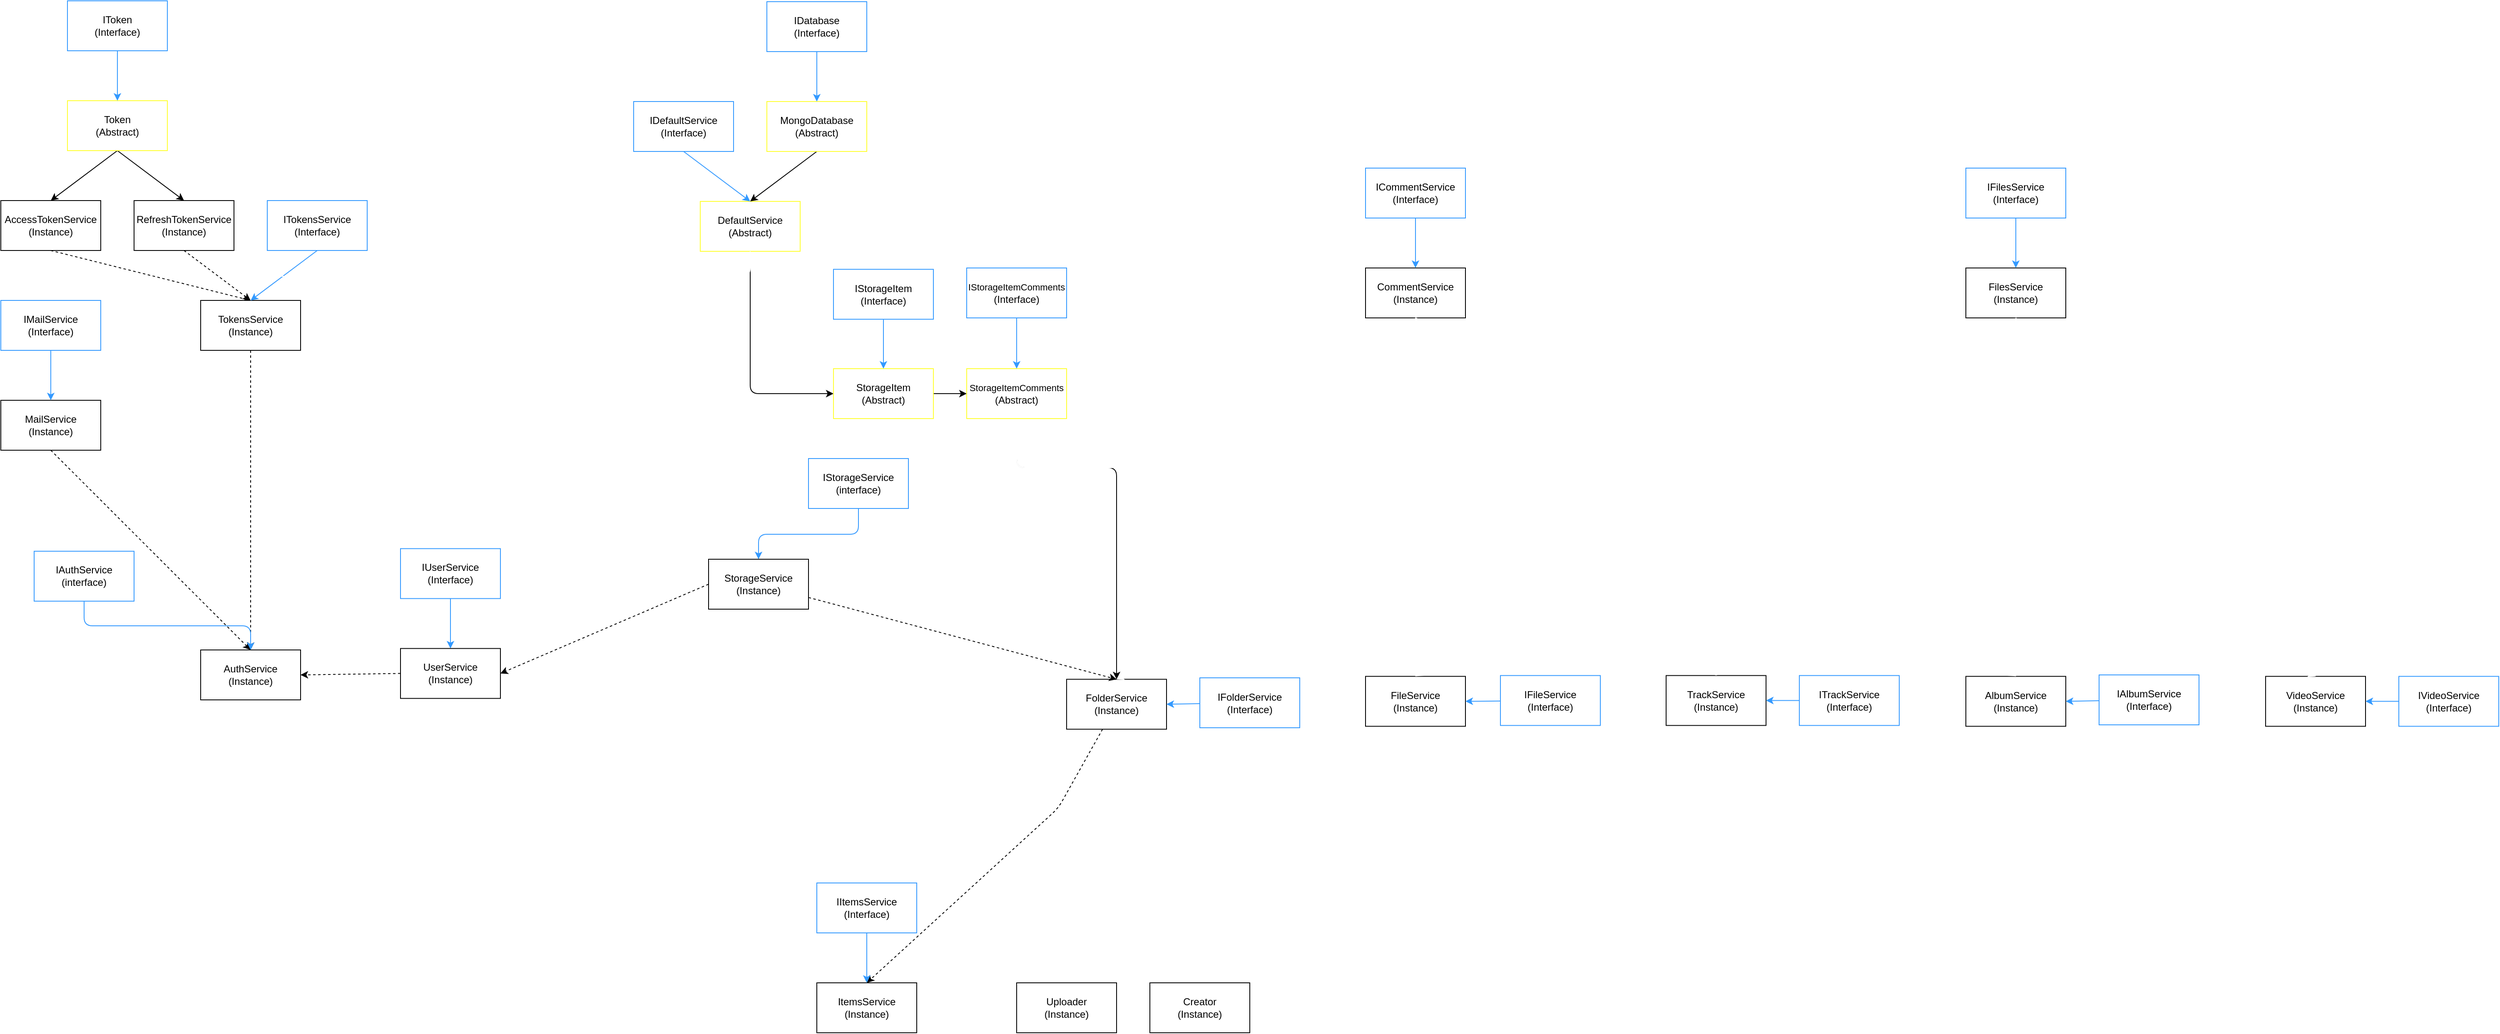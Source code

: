 <mxfile>
    <diagram id="eNYzZdLLntBak_q6CY_c" name="Схема">
        <mxGraphModel dx="207" dy="2100" grid="1" gridSize="10" guides="1" tooltips="1" connect="1" arrows="1" fold="1" page="1" pageScale="1" pageWidth="827" pageHeight="1169" math="0" shadow="0">
            <root>
                <mxCell id="2eQ13ibKChI6Upjx3wWA-0"/>
                <mxCell id="2eQ13ibKChI6Upjx3wWA-1" parent="2eQ13ibKChI6Upjx3wWA-0"/>
                <mxCell id="D55Ujcc8xSBJGs1sgXKy-93" style="edgeStyle=none;html=1;entryX=0.5;entryY=0;entryDx=0;entryDy=0;strokeColor=#FFFFFF;" parent="2eQ13ibKChI6Upjx3wWA-1" source="D55Ujcc8xSBJGs1sgXKy-3" target="D55Ujcc8xSBJGs1sgXKy-88" edge="1">
                    <mxGeometry relative="1" as="geometry"/>
                </mxCell>
                <mxCell id="D55Ujcc8xSBJGs1sgXKy-123" style="edgeStyle=none;html=1;entryX=0.5;entryY=0;entryDx=0;entryDy=0;strokeColor=#FFFFFF;exitX=0.5;exitY=1;exitDx=0;exitDy=0;" parent="2eQ13ibKChI6Upjx3wWA-1" source="D55Ujcc8xSBJGs1sgXKy-3" target="D55Ujcc8xSBJGs1sgXKy-27" edge="1">
                    <mxGeometry relative="1" as="geometry">
                        <Array as="points">
                            <mxPoint x="2720" y="-579"/>
                            <mxPoint x="2360" y="-579"/>
                        </Array>
                    </mxGeometry>
                </mxCell>
                <mxCell id="3v3We1aOoTjopyhe7d14-6" style="edgeStyle=none;html=1;entryX=0;entryY=0.5;entryDx=0;entryDy=0;fontSize=11;" parent="2eQ13ibKChI6Upjx3wWA-1" source="D55Ujcc8xSBJGs1sgXKy-3" target="D55Ujcc8xSBJGs1sgXKy-6" edge="1">
                    <mxGeometry relative="1" as="geometry">
                        <Array as="points">
                            <mxPoint x="2720" y="-578"/>
                        </Array>
                    </mxGeometry>
                </mxCell>
                <mxCell id="D55Ujcc8xSBJGs1sgXKy-3" value="DefaultService&lt;br&gt;(Abstract)" style="rounded=0;whiteSpace=wrap;html=1;strokeColor=#FFFF33;" parent="2eQ13ibKChI6Upjx3wWA-1" vertex="1">
                    <mxGeometry x="2660" y="-809" width="120" height="60" as="geometry"/>
                </mxCell>
                <mxCell id="3v3We1aOoTjopyhe7d14-4" style="edgeStyle=none;html=1;entryX=0;entryY=0.5;entryDx=0;entryDy=0;" parent="2eQ13ibKChI6Upjx3wWA-1" source="D55Ujcc8xSBJGs1sgXKy-6" target="3v3We1aOoTjopyhe7d14-1" edge="1">
                    <mxGeometry relative="1" as="geometry"/>
                </mxCell>
                <mxCell id="D55Ujcc8xSBJGs1sgXKy-6" value="StorageItem&lt;br&gt;(Abstract)" style="rounded=0;whiteSpace=wrap;html=1;strokeColor=#FFFF33;" parent="2eQ13ibKChI6Upjx3wWA-1" vertex="1">
                    <mxGeometry x="2820" y="-608" width="120" height="60" as="geometry"/>
                </mxCell>
                <mxCell id="D55Ujcc8xSBJGs1sgXKy-7" style="edgeStyle=none;html=1;exitX=0.5;exitY=1;exitDx=0;exitDy=0;entryX=0.5;entryY=0;entryDx=0;entryDy=0;strokeColor=#3399FF;" parent="2eQ13ibKChI6Upjx3wWA-1" source="D55Ujcc8xSBJGs1sgXKy-8" target="D55Ujcc8xSBJGs1sgXKy-27" edge="1">
                    <mxGeometry relative="1" as="geometry"/>
                </mxCell>
                <mxCell id="D55Ujcc8xSBJGs1sgXKy-8" value="IUserService&lt;br&gt;(Interface)" style="rounded=0;whiteSpace=wrap;html=1;strokeColor=#3399FF;" parent="2eQ13ibKChI6Upjx3wWA-1" vertex="1">
                    <mxGeometry x="2300" y="-391.75" width="120" height="60" as="geometry"/>
                </mxCell>
                <mxCell id="D55Ujcc8xSBJGs1sgXKy-89" style="edgeStyle=none;html=1;entryX=0.5;entryY=0;entryDx=0;entryDy=0;strokeColor=#3399FF;exitX=0.5;exitY=1;exitDx=0;exitDy=0;" parent="2eQ13ibKChI6Upjx3wWA-1" source="D55Ujcc8xSBJGs1sgXKy-10" target="D55Ujcc8xSBJGs1sgXKy-88" edge="1">
                    <mxGeometry relative="1" as="geometry">
                        <Array as="points">
                            <mxPoint x="2850" y="-409"/>
                            <mxPoint x="2730" y="-409"/>
                        </Array>
                    </mxGeometry>
                </mxCell>
                <mxCell id="D55Ujcc8xSBJGs1sgXKy-10" value="IStorageService&lt;br&gt;(interface)" style="rounded=0;whiteSpace=wrap;html=1;strokeColor=#3399FF;" parent="2eQ13ibKChI6Upjx3wWA-1" vertex="1">
                    <mxGeometry x="2790" y="-500" width="120" height="60" as="geometry"/>
                </mxCell>
                <mxCell id="5" style="edgeStyle=none;html=1;entryX=0.5;entryY=0;entryDx=0;entryDy=0;dashed=1;" parent="2eQ13ibKChI6Upjx3wWA-1" source="D55Ujcc8xSBJGs1sgXKy-12" target="0" edge="1">
                    <mxGeometry relative="1" as="geometry">
                        <Array as="points">
                            <mxPoint x="3090" y="-80"/>
                        </Array>
                    </mxGeometry>
                </mxCell>
                <mxCell id="D55Ujcc8xSBJGs1sgXKy-12" value="FolderService&lt;br&gt;(Instance)" style="rounded=0;whiteSpace=wrap;html=1;" parent="2eQ13ibKChI6Upjx3wWA-1" vertex="1">
                    <mxGeometry x="3100" y="-234.75" width="120" height="60" as="geometry"/>
                </mxCell>
                <mxCell id="D55Ujcc8xSBJGs1sgXKy-13" style="edgeStyle=none;html=1;entryX=0.5;entryY=0;entryDx=0;entryDy=0;exitX=0.5;exitY=1;exitDx=0;exitDy=0;" parent="2eQ13ibKChI6Upjx3wWA-1" source="D55Ujcc8xSBJGs1sgXKy-15" target="D55Ujcc8xSBJGs1sgXKy-17" edge="1">
                    <mxGeometry relative="1" as="geometry"/>
                </mxCell>
                <mxCell id="D55Ujcc8xSBJGs1sgXKy-14" style="edgeStyle=none;html=1;entryX=0.5;entryY=0;entryDx=0;entryDy=0;exitX=0.5;exitY=1;exitDx=0;exitDy=0;" parent="2eQ13ibKChI6Upjx3wWA-1" source="D55Ujcc8xSBJGs1sgXKy-15" target="D55Ujcc8xSBJGs1sgXKy-19" edge="1">
                    <mxGeometry relative="1" as="geometry"/>
                </mxCell>
                <mxCell id="D55Ujcc8xSBJGs1sgXKy-15" value="Token&lt;br&gt;(Abstract)" style="rounded=0;whiteSpace=wrap;html=1;strokeColor=#FFFF33;" parent="2eQ13ibKChI6Upjx3wWA-1" vertex="1">
                    <mxGeometry x="1900" y="-930" width="120" height="60" as="geometry"/>
                </mxCell>
                <mxCell id="D55Ujcc8xSBJGs1sgXKy-16" style="edgeStyle=none;html=1;exitX=0.5;exitY=1;exitDx=0;exitDy=0;entryX=0.5;entryY=0;entryDx=0;entryDy=0;dashed=1;" parent="2eQ13ibKChI6Upjx3wWA-1" source="D55Ujcc8xSBJGs1sgXKy-17" target="D55Ujcc8xSBJGs1sgXKy-21" edge="1">
                    <mxGeometry relative="1" as="geometry"/>
                </mxCell>
                <mxCell id="D55Ujcc8xSBJGs1sgXKy-17" value="AccessTokenService&lt;br&gt;(Instance)" style="rounded=0;whiteSpace=wrap;html=1;" parent="2eQ13ibKChI6Upjx3wWA-1" vertex="1">
                    <mxGeometry x="1820" y="-810" width="120" height="60" as="geometry"/>
                </mxCell>
                <mxCell id="D55Ujcc8xSBJGs1sgXKy-18" style="edgeStyle=none;html=1;exitX=0.5;exitY=1;exitDx=0;exitDy=0;entryX=0.5;entryY=0;entryDx=0;entryDy=0;dashed=1;" parent="2eQ13ibKChI6Upjx3wWA-1" source="D55Ujcc8xSBJGs1sgXKy-19" target="D55Ujcc8xSBJGs1sgXKy-21" edge="1">
                    <mxGeometry relative="1" as="geometry">
                        <mxPoint x="2110" y="-700" as="targetPoint"/>
                    </mxGeometry>
                </mxCell>
                <mxCell id="D55Ujcc8xSBJGs1sgXKy-19" value="RefreshTokenService&lt;br&gt;(Instance)" style="rounded=0;whiteSpace=wrap;html=1;" parent="2eQ13ibKChI6Upjx3wWA-1" vertex="1">
                    <mxGeometry x="1980" y="-810" width="120" height="60" as="geometry"/>
                </mxCell>
                <mxCell id="D55Ujcc8xSBJGs1sgXKy-20" style="edgeStyle=none;html=1;exitX=0.5;exitY=1;exitDx=0;exitDy=0;entryX=0.5;entryY=0;entryDx=0;entryDy=0;dashed=1;" parent="2eQ13ibKChI6Upjx3wWA-1" source="D55Ujcc8xSBJGs1sgXKy-21" target="D55Ujcc8xSBJGs1sgXKy-28" edge="1">
                    <mxGeometry relative="1" as="geometry"/>
                </mxCell>
                <mxCell id="D55Ujcc8xSBJGs1sgXKy-21" value="TokensService&lt;br&gt;(Instance)" style="rounded=0;whiteSpace=wrap;html=1;" parent="2eQ13ibKChI6Upjx3wWA-1" vertex="1">
                    <mxGeometry x="2060" y="-690" width="120" height="60" as="geometry"/>
                </mxCell>
                <mxCell id="D55Ujcc8xSBJGs1sgXKy-26" style="edgeStyle=none;html=1;exitX=0;exitY=0.5;exitDx=0;exitDy=0;entryX=1;entryY=0.5;entryDx=0;entryDy=0;dashed=1;" parent="2eQ13ibKChI6Upjx3wWA-1" source="D55Ujcc8xSBJGs1sgXKy-27" target="D55Ujcc8xSBJGs1sgXKy-28" edge="1">
                    <mxGeometry relative="1" as="geometry"/>
                </mxCell>
                <mxCell id="D55Ujcc8xSBJGs1sgXKy-27" value="UserService&lt;br&gt;(Instance)" style="rounded=0;whiteSpace=wrap;html=1;" parent="2eQ13ibKChI6Upjx3wWA-1" vertex="1">
                    <mxGeometry x="2300" y="-271.75" width="120" height="60" as="geometry"/>
                </mxCell>
                <mxCell id="D55Ujcc8xSBJGs1sgXKy-28" value="AuthService&lt;br&gt;(Instance)" style="rounded=0;whiteSpace=wrap;html=1;" parent="2eQ13ibKChI6Upjx3wWA-1" vertex="1">
                    <mxGeometry x="2060" y="-270" width="120" height="60" as="geometry"/>
                </mxCell>
                <mxCell id="D55Ujcc8xSBJGs1sgXKy-29" style="edgeStyle=none;html=1;exitX=0.5;exitY=1;exitDx=0;exitDy=0;entryX=0.5;entryY=0;entryDx=0;entryDy=0;dashed=1;" parent="2eQ13ibKChI6Upjx3wWA-1" source="D55Ujcc8xSBJGs1sgXKy-30" target="D55Ujcc8xSBJGs1sgXKy-28" edge="1">
                    <mxGeometry relative="1" as="geometry"/>
                </mxCell>
                <mxCell id="D55Ujcc8xSBJGs1sgXKy-30" value="MailService&lt;br&gt;(Instance)" style="rounded=0;whiteSpace=wrap;html=1;" parent="2eQ13ibKChI6Upjx3wWA-1" vertex="1">
                    <mxGeometry x="1820" y="-570" width="120" height="60" as="geometry"/>
                </mxCell>
                <mxCell id="D55Ujcc8xSBJGs1sgXKy-31" style="edgeStyle=none;html=1;entryX=0.5;entryY=0;entryDx=0;entryDy=0;exitX=0.5;exitY=1;exitDx=0;exitDy=0;" parent="2eQ13ibKChI6Upjx3wWA-1" source="D55Ujcc8xSBJGs1sgXKy-32" target="D55Ujcc8xSBJGs1sgXKy-3" edge="1">
                    <mxGeometry relative="1" as="geometry">
                        <mxPoint x="2820" y="-829" as="sourcePoint"/>
                    </mxGeometry>
                </mxCell>
                <mxCell id="D55Ujcc8xSBJGs1sgXKy-32" value="MongoDatabase&lt;br&gt;(Abstract)" style="rounded=0;whiteSpace=wrap;html=1;strokeColor=#FFFF33;" parent="2eQ13ibKChI6Upjx3wWA-1" vertex="1">
                    <mxGeometry x="2740" y="-929" width="120" height="60" as="geometry"/>
                </mxCell>
                <mxCell id="D55Ujcc8xSBJGs1sgXKy-38" value="TrackService&lt;br&gt;(Instance)" style="rounded=0;whiteSpace=wrap;html=1;" parent="2eQ13ibKChI6Upjx3wWA-1" vertex="1">
                    <mxGeometry x="3820" y="-239.25" width="120" height="60" as="geometry"/>
                </mxCell>
                <mxCell id="D55Ujcc8xSBJGs1sgXKy-42" value="FileService&lt;br&gt;(Instance)" style="rounded=0;whiteSpace=wrap;html=1;" parent="2eQ13ibKChI6Upjx3wWA-1" vertex="1">
                    <mxGeometry x="3459" y="-238.25" width="120" height="60" as="geometry"/>
                </mxCell>
                <mxCell id="3v3We1aOoTjopyhe7d14-38" style="edgeStyle=none;rounded=1;html=1;dashed=1;fontSize=11;strokeColor=#FFFFFF;elbow=vertical;entryX=0.5;entryY=0;entryDx=0;entryDy=0;exitX=0.5;exitY=1;exitDx=0;exitDy=0;" parent="2eQ13ibKChI6Upjx3wWA-1" source="D55Ujcc8xSBJGs1sgXKy-48" target="D55Ujcc8xSBJGs1sgXKy-12" edge="1">
                    <mxGeometry relative="1" as="geometry">
                        <mxPoint x="3520.0" y="-449" as="targetPoint"/>
                    </mxGeometry>
                </mxCell>
                <mxCell id="3v3We1aOoTjopyhe7d14-39" style="edgeStyle=none;rounded=1;html=1;entryX=0.5;entryY=0;entryDx=0;entryDy=0;dashed=1;fontSize=11;strokeColor=#FFFFFF;elbow=vertical;exitX=0.5;exitY=1;exitDx=0;exitDy=0;" parent="2eQ13ibKChI6Upjx3wWA-1" source="D55Ujcc8xSBJGs1sgXKy-48" target="D55Ujcc8xSBJGs1sgXKy-38" edge="1">
                    <mxGeometry relative="1" as="geometry"/>
                </mxCell>
                <mxCell id="3v3We1aOoTjopyhe7d14-40" style="edgeStyle=none;rounded=1;html=1;entryX=0.5;entryY=0;entryDx=0;entryDy=0;dashed=1;fontSize=11;strokeColor=#FFFFFF;elbow=vertical;exitX=0.5;exitY=1;exitDx=0;exitDy=0;" parent="2eQ13ibKChI6Upjx3wWA-1" source="D55Ujcc8xSBJGs1sgXKy-48" target="D55Ujcc8xSBJGs1sgXKy-42" edge="1">
                    <mxGeometry relative="1" as="geometry"/>
                </mxCell>
                <mxCell id="D55Ujcc8xSBJGs1sgXKy-48" value="FilesService&lt;br&gt;(Instance)" style="rounded=0;whiteSpace=wrap;html=1;" parent="2eQ13ibKChI6Upjx3wWA-1" vertex="1">
                    <mxGeometry x="4180" y="-729" width="120" height="60" as="geometry"/>
                </mxCell>
                <mxCell id="D55Ujcc8xSBJGs1sgXKy-50" value="AlbumService&lt;br&gt;(Instance)" style="rounded=0;whiteSpace=wrap;html=1;" parent="2eQ13ibKChI6Upjx3wWA-1" vertex="1">
                    <mxGeometry x="4180" y="-238.25" width="120" height="60" as="geometry"/>
                </mxCell>
                <mxCell id="3v3We1aOoTjopyhe7d14-33" style="rounded=1;html=1;entryX=0.5;entryY=0;entryDx=0;entryDy=0;fontSize=11;strokeColor=#FFFFFF;dashed=1;elbow=vertical;exitX=0.5;exitY=1;exitDx=0;exitDy=0;" parent="2eQ13ibKChI6Upjx3wWA-1" source="D55Ujcc8xSBJGs1sgXKy-55" target="D55Ujcc8xSBJGs1sgXKy-12" edge="1">
                    <mxGeometry relative="1" as="geometry"/>
                </mxCell>
                <mxCell id="D55Ujcc8xSBJGs1sgXKy-55" value="CommentService&lt;br&gt;(Instance)" style="rounded=0;whiteSpace=wrap;html=1;" parent="2eQ13ibKChI6Upjx3wWA-1" vertex="1">
                    <mxGeometry x="3459" y="-729" width="120" height="60" as="geometry"/>
                </mxCell>
                <mxCell id="D55Ujcc8xSBJGs1sgXKy-56" style="edgeStyle=none;html=1;entryX=0.5;entryY=0;entryDx=0;entryDy=0;strokeColor=#3399FF;exitX=0.5;exitY=1;exitDx=0;exitDy=0;" parent="2eQ13ibKChI6Upjx3wWA-1" source="D55Ujcc8xSBJGs1sgXKy-57" target="D55Ujcc8xSBJGs1sgXKy-55" edge="1">
                    <mxGeometry relative="1" as="geometry"/>
                </mxCell>
                <mxCell id="D55Ujcc8xSBJGs1sgXKy-59" style="edgeStyle=none;html=1;entryX=0.5;entryY=0;entryDx=0;entryDy=0;strokeColor=#3399FF;" parent="2eQ13ibKChI6Upjx3wWA-1" source="D55Ujcc8xSBJGs1sgXKy-58" target="D55Ujcc8xSBJGs1sgXKy-32" edge="1">
                    <mxGeometry relative="1" as="geometry"/>
                </mxCell>
                <mxCell id="D55Ujcc8xSBJGs1sgXKy-58" value="IDatabase&lt;br&gt;(Interface)" style="rounded=0;whiteSpace=wrap;html=1;strokeColor=#3399FF;" parent="2eQ13ibKChI6Upjx3wWA-1" vertex="1">
                    <mxGeometry x="2740" y="-1049" width="120" height="60" as="geometry"/>
                </mxCell>
                <mxCell id="D55Ujcc8xSBJGs1sgXKy-63" style="edgeStyle=none;html=1;entryX=0.5;entryY=0;entryDx=0;entryDy=0;strokeColor=#3399FF;exitX=0.5;exitY=1;exitDx=0;exitDy=0;" parent="2eQ13ibKChI6Upjx3wWA-1" source="D55Ujcc8xSBJGs1sgXKy-62" target="D55Ujcc8xSBJGs1sgXKy-3" edge="1">
                    <mxGeometry relative="1" as="geometry">
                        <mxPoint x="2630" y="-869" as="sourcePoint"/>
                    </mxGeometry>
                </mxCell>
                <mxCell id="D55Ujcc8xSBJGs1sgXKy-62" value="IDefaultService&lt;br&gt;(Interface)" style="rounded=0;whiteSpace=wrap;html=1;strokeColor=#3399FF;" parent="2eQ13ibKChI6Upjx3wWA-1" vertex="1">
                    <mxGeometry x="2580" y="-929" width="120" height="60" as="geometry"/>
                </mxCell>
                <mxCell id="D55Ujcc8xSBJGs1sgXKy-66" style="edgeStyle=none;html=1;entryX=0.5;entryY=0;entryDx=0;entryDy=0;strokeColor=#3399FF;exitX=0.5;exitY=1;exitDx=0;exitDy=0;" parent="2eQ13ibKChI6Upjx3wWA-1" source="D55Ujcc8xSBJGs1sgXKy-65" target="D55Ujcc8xSBJGs1sgXKy-6" edge="1">
                    <mxGeometry relative="1" as="geometry"/>
                </mxCell>
                <mxCell id="D55Ujcc8xSBJGs1sgXKy-65" value="IStorageItem&lt;br&gt;(Interface)" style="rounded=0;whiteSpace=wrap;html=1;strokeColor=#3399FF;" parent="2eQ13ibKChI6Upjx3wWA-1" vertex="1">
                    <mxGeometry x="2820" y="-727.37" width="120" height="60" as="geometry"/>
                </mxCell>
                <mxCell id="D55Ujcc8xSBJGs1sgXKy-76" value="VideoService&lt;br&gt;(Instance)" style="rounded=0;whiteSpace=wrap;html=1;" parent="2eQ13ibKChI6Upjx3wWA-1" vertex="1">
                    <mxGeometry x="4540" y="-238.25" width="120" height="60" as="geometry"/>
                </mxCell>
                <mxCell id="D55Ujcc8xSBJGs1sgXKy-78" style="edgeStyle=none;html=1;entryX=1;entryY=0.5;entryDx=0;entryDy=0;strokeColor=#3399FF;" parent="2eQ13ibKChI6Upjx3wWA-1" source="D55Ujcc8xSBJGs1sgXKy-77" target="D55Ujcc8xSBJGs1sgXKy-50" edge="1">
                    <mxGeometry relative="1" as="geometry"/>
                </mxCell>
                <mxCell id="D55Ujcc8xSBJGs1sgXKy-77" value="IAlbumService&lt;br&gt;(Interface)" style="rounded=0;whiteSpace=wrap;html=1;strokeColor=#3399FF;" parent="2eQ13ibKChI6Upjx3wWA-1" vertex="1">
                    <mxGeometry x="4340" y="-240" width="120" height="60" as="geometry"/>
                </mxCell>
                <mxCell id="D55Ujcc8xSBJGs1sgXKy-81" style="edgeStyle=none;html=1;entryX=1;entryY=0.5;entryDx=0;entryDy=0;strokeColor=#3399FF;" parent="2eQ13ibKChI6Upjx3wWA-1" source="D55Ujcc8xSBJGs1sgXKy-80" target="D55Ujcc8xSBJGs1sgXKy-42" edge="1">
                    <mxGeometry relative="1" as="geometry"/>
                </mxCell>
                <mxCell id="D55Ujcc8xSBJGs1sgXKy-80" value="IFileService&lt;br&gt;(Interface)" style="rounded=0;whiteSpace=wrap;html=1;strokeColor=#3399FF;" parent="2eQ13ibKChI6Upjx3wWA-1" vertex="1">
                    <mxGeometry x="3621" y="-239.25" width="120" height="60" as="geometry"/>
                </mxCell>
                <mxCell id="D55Ujcc8xSBJGs1sgXKy-83" style="edgeStyle=none;html=1;entryX=1;entryY=0.5;entryDx=0;entryDy=0;strokeColor=#3399FF;" parent="2eQ13ibKChI6Upjx3wWA-1" source="D55Ujcc8xSBJGs1sgXKy-82" target="D55Ujcc8xSBJGs1sgXKy-12" edge="1">
                    <mxGeometry relative="1" as="geometry"/>
                </mxCell>
                <mxCell id="D55Ujcc8xSBJGs1sgXKy-82" value="IFolderService&lt;br&gt;(Interface)" style="rounded=0;whiteSpace=wrap;html=1;strokeColor=#3399FF;" parent="2eQ13ibKChI6Upjx3wWA-1" vertex="1">
                    <mxGeometry x="3260" y="-236.5" width="120" height="60" as="geometry"/>
                </mxCell>
                <mxCell id="D55Ujcc8xSBJGs1sgXKy-86" style="edgeStyle=none;html=1;entryX=1;entryY=0.5;entryDx=0;entryDy=0;strokeColor=#3399FF;" parent="2eQ13ibKChI6Upjx3wWA-1" source="D55Ujcc8xSBJGs1sgXKy-85" target="D55Ujcc8xSBJGs1sgXKy-38" edge="1">
                    <mxGeometry relative="1" as="geometry"/>
                </mxCell>
                <mxCell id="D55Ujcc8xSBJGs1sgXKy-85" value="ITrackService&lt;br&gt;(Interface)" style="rounded=0;whiteSpace=wrap;html=1;strokeColor=#3399FF;" parent="2eQ13ibKChI6Upjx3wWA-1" vertex="1">
                    <mxGeometry x="3980" y="-239.25" width="120" height="60" as="geometry"/>
                </mxCell>
                <mxCell id="6" style="edgeStyle=none;html=1;entryX=0.5;entryY=0;entryDx=0;entryDy=0;dashed=1;" parent="2eQ13ibKChI6Upjx3wWA-1" source="D55Ujcc8xSBJGs1sgXKy-88" target="D55Ujcc8xSBJGs1sgXKy-12" edge="1">
                    <mxGeometry relative="1" as="geometry"/>
                </mxCell>
                <mxCell id="D55Ujcc8xSBJGs1sgXKy-88" value="StorageService&lt;br&gt;(Instance)" style="rounded=0;whiteSpace=wrap;html=1;" parent="2eQ13ibKChI6Upjx3wWA-1" vertex="1">
                    <mxGeometry x="2670" y="-379" width="120" height="60" as="geometry"/>
                </mxCell>
                <mxCell id="D55Ujcc8xSBJGs1sgXKy-91" style="edgeStyle=none;html=1;entryX=1;entryY=0.5;entryDx=0;entryDy=0;strokeColor=#3399FF;" parent="2eQ13ibKChI6Upjx3wWA-1" source="D55Ujcc8xSBJGs1sgXKy-90" target="D55Ujcc8xSBJGs1sgXKy-76" edge="1">
                    <mxGeometry relative="1" as="geometry"/>
                </mxCell>
                <mxCell id="D55Ujcc8xSBJGs1sgXKy-90" value="IVideoService&lt;br&gt;(Interface)" style="rounded=0;whiteSpace=wrap;html=1;strokeColor=#3399FF;" parent="2eQ13ibKChI6Upjx3wWA-1" vertex="1">
                    <mxGeometry x="4700" y="-238.25" width="120" height="60" as="geometry"/>
                </mxCell>
                <mxCell id="D55Ujcc8xSBJGs1sgXKy-57" value="ICommentService&lt;br&gt;(Interface)" style="rounded=0;whiteSpace=wrap;html=1;strokeColor=#3399FF;" parent="2eQ13ibKChI6Upjx3wWA-1" vertex="1">
                    <mxGeometry x="3459" y="-849" width="120" height="60" as="geometry"/>
                </mxCell>
                <mxCell id="D55Ujcc8xSBJGs1sgXKy-96" style="edgeStyle=none;html=1;entryX=0.5;entryY=0;entryDx=0;entryDy=0;strokeColor=#3399FF;" parent="2eQ13ibKChI6Upjx3wWA-1" source="D55Ujcc8xSBJGs1sgXKy-94" target="D55Ujcc8xSBJGs1sgXKy-48" edge="1">
                    <mxGeometry relative="1" as="geometry"/>
                </mxCell>
                <mxCell id="D55Ujcc8xSBJGs1sgXKy-94" value="IFilesService&lt;br&gt;(Interface)" style="rounded=0;whiteSpace=wrap;html=1;strokeColor=#3399FF;" parent="2eQ13ibKChI6Upjx3wWA-1" vertex="1">
                    <mxGeometry x="4180" y="-849" width="120" height="60" as="geometry"/>
                </mxCell>
                <mxCell id="D55Ujcc8xSBJGs1sgXKy-114" style="edgeStyle=none;html=1;entryX=0.5;entryY=0;entryDx=0;entryDy=0;strokeColor=#3399FF;exitX=0.5;exitY=1;exitDx=0;exitDy=0;" parent="2eQ13ibKChI6Upjx3wWA-1" source="D55Ujcc8xSBJGs1sgXKy-113" target="D55Ujcc8xSBJGs1sgXKy-21" edge="1">
                    <mxGeometry relative="1" as="geometry"/>
                </mxCell>
                <mxCell id="D55Ujcc8xSBJGs1sgXKy-113" value="ITokensService&lt;br&gt;(Interface)" style="rounded=0;whiteSpace=wrap;html=1;strokeColor=#3399FF;" parent="2eQ13ibKChI6Upjx3wWA-1" vertex="1">
                    <mxGeometry x="2140" y="-810" width="120" height="60" as="geometry"/>
                </mxCell>
                <mxCell id="D55Ujcc8xSBJGs1sgXKy-116" style="edgeStyle=none;html=1;entryX=0.5;entryY=0;entryDx=0;entryDy=0;strokeColor=#3399FF;" parent="2eQ13ibKChI6Upjx3wWA-1" source="D55Ujcc8xSBJGs1sgXKy-115" target="D55Ujcc8xSBJGs1sgXKy-30" edge="1">
                    <mxGeometry relative="1" as="geometry"/>
                </mxCell>
                <mxCell id="D55Ujcc8xSBJGs1sgXKy-115" value="IMailService&lt;br&gt;(Interface)" style="rounded=0;whiteSpace=wrap;html=1;strokeColor=#3399FF;" parent="2eQ13ibKChI6Upjx3wWA-1" vertex="1">
                    <mxGeometry x="1820" y="-690" width="120" height="60" as="geometry"/>
                </mxCell>
                <mxCell id="D55Ujcc8xSBJGs1sgXKy-119" style="edgeStyle=none;html=1;entryX=0.5;entryY=0;entryDx=0;entryDy=0;strokeColor=#3399FF;exitX=0.5;exitY=1;exitDx=0;exitDy=0;" parent="2eQ13ibKChI6Upjx3wWA-1" source="D55Ujcc8xSBJGs1sgXKy-118" target="D55Ujcc8xSBJGs1sgXKy-28" edge="1">
                    <mxGeometry relative="1" as="geometry">
                        <Array as="points">
                            <mxPoint x="1920" y="-299"/>
                            <mxPoint x="2120" y="-299"/>
                        </Array>
                    </mxGeometry>
                </mxCell>
                <mxCell id="D55Ujcc8xSBJGs1sgXKy-118" value="IAuthService&lt;br&gt;(interface)" style="rounded=0;whiteSpace=wrap;html=1;strokeColor=#3399FF;" parent="2eQ13ibKChI6Upjx3wWA-1" vertex="1">
                    <mxGeometry x="1860" y="-388.62" width="120" height="60" as="geometry"/>
                </mxCell>
                <mxCell id="D55Ujcc8xSBJGs1sgXKy-121" style="edgeStyle=none;html=1;entryX=0.5;entryY=0;entryDx=0;entryDy=0;strokeColor=#3399FF;" parent="2eQ13ibKChI6Upjx3wWA-1" source="D55Ujcc8xSBJGs1sgXKy-120" target="D55Ujcc8xSBJGs1sgXKy-15" edge="1">
                    <mxGeometry relative="1" as="geometry"/>
                </mxCell>
                <mxCell id="D55Ujcc8xSBJGs1sgXKy-120" value="IToken&lt;br&gt;(Interface)" style="rounded=0;whiteSpace=wrap;html=1;strokeColor=#3399FF;" parent="2eQ13ibKChI6Upjx3wWA-1" vertex="1">
                    <mxGeometry x="1900" y="-1050" width="120" height="60" as="geometry"/>
                </mxCell>
                <mxCell id="D55Ujcc8xSBJGs1sgXKy-122" style="edgeStyle=none;html=1;entryX=0.5;entryY=0;entryDx=0;entryDy=0;strokeColor=#FFFFFF;exitX=0.5;exitY=1;exitDx=0;exitDy=0;" parent="2eQ13ibKChI6Upjx3wWA-1" source="D55Ujcc8xSBJGs1sgXKy-3" target="D55Ujcc8xSBJGs1sgXKy-21" edge="1">
                    <mxGeometry relative="1" as="geometry">
                        <mxPoint x="2730" y="-739" as="sourcePoint"/>
                        <mxPoint x="2511" y="-649" as="targetPoint"/>
                        <Array as="points">
                            <mxPoint x="2720" y="-719"/>
                            <mxPoint x="2120" y="-719"/>
                        </Array>
                    </mxGeometry>
                </mxCell>
                <mxCell id="3v3We1aOoTjopyhe7d14-8" style="edgeStyle=none;html=1;entryX=0.5;entryY=0;entryDx=0;entryDy=0;fontSize=11;" parent="2eQ13ibKChI6Upjx3wWA-1" source="3v3We1aOoTjopyhe7d14-1" target="D55Ujcc8xSBJGs1sgXKy-12" edge="1">
                    <mxGeometry relative="1" as="geometry">
                        <Array as="points">
                            <mxPoint x="3040" y="-489"/>
                            <mxPoint x="3160" y="-489"/>
                        </Array>
                    </mxGeometry>
                </mxCell>
                <mxCell id="3v3We1aOoTjopyhe7d14-26" style="edgeStyle=none;html=1;entryX=0.5;entryY=0;entryDx=0;entryDy=0;fontSize=11;strokeColor=none;rounded=1;" parent="2eQ13ibKChI6Upjx3wWA-1" source="3v3We1aOoTjopyhe7d14-1" target="D55Ujcc8xSBJGs1sgXKy-42" edge="1">
                    <mxGeometry relative="1" as="geometry">
                        <Array as="points">
                            <mxPoint x="3040" y="-489"/>
                            <mxPoint x="3519" y="-489"/>
                        </Array>
                    </mxGeometry>
                </mxCell>
                <mxCell id="3v3We1aOoTjopyhe7d14-28" style="edgeStyle=none;rounded=1;html=1;entryX=0.5;entryY=0;entryDx=0;entryDy=0;fontSize=11;strokeColor=#FFFFFF;" parent="2eQ13ibKChI6Upjx3wWA-1" source="3v3We1aOoTjopyhe7d14-1" target="D55Ujcc8xSBJGs1sgXKy-42" edge="1">
                    <mxGeometry relative="1" as="geometry">
                        <Array as="points">
                            <mxPoint x="3040" y="-489"/>
                            <mxPoint x="3519" y="-489"/>
                        </Array>
                    </mxGeometry>
                </mxCell>
                <mxCell id="3v3We1aOoTjopyhe7d14-29" style="edgeStyle=none;rounded=1;html=1;fontSize=11;strokeColor=#FFFFFF;entryX=0.5;entryY=0;entryDx=0;entryDy=0;" parent="2eQ13ibKChI6Upjx3wWA-1" source="3v3We1aOoTjopyhe7d14-1" target="D55Ujcc8xSBJGs1sgXKy-38" edge="1">
                    <mxGeometry relative="1" as="geometry">
                        <mxPoint x="3820" y="-469.0" as="targetPoint"/>
                        <Array as="points">
                            <mxPoint x="3040" y="-489"/>
                            <mxPoint x="3880" y="-489"/>
                        </Array>
                    </mxGeometry>
                </mxCell>
                <mxCell id="3v3We1aOoTjopyhe7d14-31" style="edgeStyle=none;rounded=1;html=1;entryX=0.5;entryY=0;entryDx=0;entryDy=0;fontSize=11;strokeColor=#FFFFFF;" parent="2eQ13ibKChI6Upjx3wWA-1" source="3v3We1aOoTjopyhe7d14-1" target="D55Ujcc8xSBJGs1sgXKy-50" edge="1">
                    <mxGeometry relative="1" as="geometry">
                        <Array as="points">
                            <mxPoint x="3040" y="-489"/>
                            <mxPoint x="4240" y="-489"/>
                        </Array>
                    </mxGeometry>
                </mxCell>
                <mxCell id="3v3We1aOoTjopyhe7d14-32" style="edgeStyle=none;rounded=1;html=1;fontSize=11;strokeColor=#FFFFFF;entryX=0.5;entryY=0;entryDx=0;entryDy=0;" parent="2eQ13ibKChI6Upjx3wWA-1" source="3v3We1aOoTjopyhe7d14-1" target="D55Ujcc8xSBJGs1sgXKy-76" edge="1">
                    <mxGeometry relative="1" as="geometry">
                        <mxPoint x="4460" y="-459" as="targetPoint"/>
                        <Array as="points">
                            <mxPoint x="3040" y="-489"/>
                            <mxPoint x="4600" y="-489"/>
                        </Array>
                    </mxGeometry>
                </mxCell>
                <mxCell id="3v3We1aOoTjopyhe7d14-1" value="&lt;font style=&quot;font-size: 11px&quot;&gt;StorageItemComments&lt;br&gt;&lt;/font&gt;(Abstract)" style="rounded=0;whiteSpace=wrap;html=1;strokeColor=#FFFF33;" parent="2eQ13ibKChI6Upjx3wWA-1" vertex="1">
                    <mxGeometry x="2980" y="-608" width="120" height="60" as="geometry"/>
                </mxCell>
                <mxCell id="3v3We1aOoTjopyhe7d14-10" style="edgeStyle=none;html=1;fontSize=11;entryX=0.5;entryY=0;entryDx=0;entryDy=0;strokeColor=#3399FF;" parent="2eQ13ibKChI6Upjx3wWA-1" source="3v3We1aOoTjopyhe7d14-9" target="3v3We1aOoTjopyhe7d14-1" edge="1">
                    <mxGeometry relative="1" as="geometry">
                        <mxPoint x="3080" y="-628" as="targetPoint"/>
                    </mxGeometry>
                </mxCell>
                <mxCell id="3v3We1aOoTjopyhe7d14-9" value="&lt;span style=&quot;font-size: 11px&quot;&gt;IStorageItemComments&lt;/span&gt;&lt;br&gt;(Interface)" style="rounded=0;whiteSpace=wrap;html=1;strokeColor=#3399FF;" parent="2eQ13ibKChI6Upjx3wWA-1" vertex="1">
                    <mxGeometry x="2980" y="-729" width="120" height="60" as="geometry"/>
                </mxCell>
                <mxCell id="3v3We1aOoTjopyhe7d14-34" style="rounded=1;html=1;entryX=0.5;entryY=0;entryDx=0;entryDy=0;fontSize=11;strokeColor=#FFFFFF;dashed=1;elbow=vertical;exitX=0.5;exitY=1;exitDx=0;exitDy=0;" parent="2eQ13ibKChI6Upjx3wWA-1" source="D55Ujcc8xSBJGs1sgXKy-55" target="D55Ujcc8xSBJGs1sgXKy-42" edge="1">
                    <mxGeometry relative="1" as="geometry">
                        <mxPoint x="3691" y="-538" as="sourcePoint"/>
                        <mxPoint x="3170" y="-436.5" as="targetPoint"/>
                    </mxGeometry>
                </mxCell>
                <mxCell id="3v3We1aOoTjopyhe7d14-35" style="rounded=1;html=1;entryX=0.5;entryY=0;entryDx=0;entryDy=0;fontSize=11;strokeColor=#FFFFFF;dashed=1;elbow=vertical;exitX=0.5;exitY=1;exitDx=0;exitDy=0;" parent="2eQ13ibKChI6Upjx3wWA-1" source="D55Ujcc8xSBJGs1sgXKy-55" target="D55Ujcc8xSBJGs1sgXKy-38" edge="1">
                    <mxGeometry relative="1" as="geometry">
                        <mxPoint x="3691" y="-538" as="sourcePoint"/>
                        <mxPoint x="3529" y="-440" as="targetPoint"/>
                    </mxGeometry>
                </mxCell>
                <mxCell id="3v3We1aOoTjopyhe7d14-36" style="rounded=1;html=1;entryX=0.5;entryY=0;entryDx=0;entryDy=0;fontSize=11;strokeColor=#FFFFFF;dashed=1;elbow=vertical;exitX=0.5;exitY=1;exitDx=0;exitDy=0;" parent="2eQ13ibKChI6Upjx3wWA-1" source="D55Ujcc8xSBJGs1sgXKy-55" target="D55Ujcc8xSBJGs1sgXKy-50" edge="1">
                    <mxGeometry relative="1" as="geometry">
                        <mxPoint x="3691" y="-538" as="sourcePoint"/>
                        <mxPoint x="3890" y="-441" as="targetPoint"/>
                    </mxGeometry>
                </mxCell>
                <mxCell id="3v3We1aOoTjopyhe7d14-37" style="rounded=1;html=1;entryX=0.5;entryY=0;entryDx=0;entryDy=0;fontSize=11;strokeColor=#FFFFFF;dashed=1;elbow=vertical;exitX=0.5;exitY=1;exitDx=0;exitDy=0;" parent="2eQ13ibKChI6Upjx3wWA-1" source="D55Ujcc8xSBJGs1sgXKy-55" target="D55Ujcc8xSBJGs1sgXKy-76" edge="1">
                    <mxGeometry relative="1" as="geometry">
                        <mxPoint x="3691" y="-538" as="sourcePoint"/>
                        <mxPoint x="4250" y="-440" as="targetPoint"/>
                    </mxGeometry>
                </mxCell>
                <mxCell id="3v3We1aOoTjopyhe7d14-41" style="edgeStyle=none;rounded=1;html=1;entryX=0.5;entryY=0;entryDx=0;entryDy=0;dashed=1;fontSize=11;strokeColor=#FFFFFF;elbow=vertical;exitX=0.5;exitY=1;exitDx=0;exitDy=0;" parent="2eQ13ibKChI6Upjx3wWA-1" source="D55Ujcc8xSBJGs1sgXKy-48" target="D55Ujcc8xSBJGs1sgXKy-50" edge="1">
                    <mxGeometry relative="1" as="geometry">
                        <mxPoint x="4225.0" y="-619" as="sourcePoint"/>
                        <mxPoint x="3529" y="-440" as="targetPoint"/>
                    </mxGeometry>
                </mxCell>
                <mxCell id="3v3We1aOoTjopyhe7d14-42" style="edgeStyle=none;rounded=1;html=1;entryX=0.5;entryY=0;entryDx=0;entryDy=0;dashed=1;fontSize=11;strokeColor=#FFFFFF;elbow=vertical;exitX=0.5;exitY=1;exitDx=0;exitDy=0;" parent="2eQ13ibKChI6Upjx3wWA-1" source="D55Ujcc8xSBJGs1sgXKy-48" target="D55Ujcc8xSBJGs1sgXKy-76" edge="1">
                    <mxGeometry relative="1" as="geometry">
                        <mxPoint x="4225.0" y="-619" as="sourcePoint"/>
                        <mxPoint x="4250.0" y="-440" as="targetPoint"/>
                    </mxGeometry>
                </mxCell>
                <mxCell id="0" value="ItemsService&lt;br&gt;(Instance)" style="rounded=0;whiteSpace=wrap;html=1;" parent="2eQ13ibKChI6Upjx3wWA-1" vertex="1">
                    <mxGeometry x="2800" y="130" width="120" height="60" as="geometry"/>
                </mxCell>
                <mxCell id="2" style="edgeStyle=none;html=1;entryX=0.5;entryY=0;entryDx=0;entryDy=0;strokeColor=#3399FF;" parent="2eQ13ibKChI6Upjx3wWA-1" source="1" target="0" edge="1">
                    <mxGeometry relative="1" as="geometry"/>
                </mxCell>
                <mxCell id="1" value="IItemsService&lt;br&gt;(Interface)" style="rounded=0;whiteSpace=wrap;html=1;strokeColor=#3399FF;" parent="2eQ13ibKChI6Upjx3wWA-1" vertex="1">
                    <mxGeometry x="2800" y="10" width="120" height="60" as="geometry"/>
                </mxCell>
                <mxCell id="3" style="edgeStyle=none;html=1;entryX=1;entryY=0.5;entryDx=0;entryDy=0;strokeColor=default;dashed=1;exitX=0;exitY=0.5;exitDx=0;exitDy=0;" parent="2eQ13ibKChI6Upjx3wWA-1" source="D55Ujcc8xSBJGs1sgXKy-88" target="D55Ujcc8xSBJGs1sgXKy-27" edge="1">
                    <mxGeometry relative="1" as="geometry">
                        <mxPoint x="2670" y="-229.111" as="sourcePoint"/>
                        <mxPoint x="2190" y="-230" as="targetPoint"/>
                    </mxGeometry>
                </mxCell>
                <mxCell id="7" value="Uploader&lt;br&gt;(Instance)" style="rounded=0;whiteSpace=wrap;html=1;" vertex="1" parent="2eQ13ibKChI6Upjx3wWA-1">
                    <mxGeometry x="3040" y="130" width="120" height="60" as="geometry"/>
                </mxCell>
                <mxCell id="8" value="Creator&lt;br&gt;(Instance)" style="rounded=0;whiteSpace=wrap;html=1;" vertex="1" parent="2eQ13ibKChI6Upjx3wWA-1">
                    <mxGeometry x="3200" y="130" width="120" height="60" as="geometry"/>
                </mxCell>
            </root>
        </mxGraphModel>
    </diagram>
    <diagram id="kmRpLjEmesRpYeFqjM-m" name="База данных">
        <mxGraphModel dx="1199" dy="1035" grid="1" gridSize="10" guides="1" tooltips="1" connect="1" arrows="1" fold="1" page="1" pageScale="1" pageWidth="827" pageHeight="1169" math="0" shadow="0">
            <root>
                <mxCell id="AtOWPyeC-1iKILgJ75GM-0"/>
                <mxCell id="AtOWPyeC-1iKILgJ75GM-1" parent="AtOWPyeC-1iKILgJ75GM-0"/>
                <mxCell id="N8aKis0ArCI_s3wtNUaf-0" value=" User" style="swimlane;fontStyle=0;childLayout=stackLayout;horizontal=1;startSize=30;horizontalStack=0;resizeParent=1;resizeParentMax=0;resizeLast=0;collapsible=1;marginBottom=0;" parent="AtOWPyeC-1iKILgJ75GM-1" vertex="1">
                    <mxGeometry x="1800" y="200" width="240" height="240" as="geometry"/>
                </mxCell>
                <mxCell id="N8aKis0ArCI_s3wtNUaf-2" value="name: String (r)" style="text;strokeColor=none;fillColor=none;align=left;verticalAlign=middle;spacingLeft=4;spacingRight=4;overflow=hidden;points=[[0,0.5],[1,0.5]];portConstraint=eastwest;rotatable=0;" parent="N8aKis0ArCI_s3wtNUaf-0" vertex="1">
                    <mxGeometry y="30" width="240" height="30" as="geometry"/>
                </mxCell>
                <mxCell id="N8aKis0ArCI_s3wtNUaf-3" value="role: UserRoles" style="text;strokeColor=none;fillColor=none;align=left;verticalAlign=middle;spacingLeft=4;spacingRight=4;overflow=hidden;points=[[0,0.5],[1,0.5]];portConstraint=eastwest;rotatable=0;" parent="N8aKis0ArCI_s3wtNUaf-0" vertex="1">
                    <mxGeometry y="60" width="240" height="30" as="geometry"/>
                </mxCell>
                <mxCell id="N8aKis0ArCI_s3wtNUaf-12" value="email: String (r)" style="text;strokeColor=none;fillColor=none;align=left;verticalAlign=middle;spacingLeft=4;spacingRight=4;overflow=hidden;points=[[0,0.5],[1,0.5]];portConstraint=eastwest;rotatable=0;" parent="N8aKis0ArCI_s3wtNUaf-0" vertex="1">
                    <mxGeometry y="90" width="240" height="30" as="geometry"/>
                </mxCell>
                <mxCell id="N8aKis0ArCI_s3wtNUaf-13" value="password: String (r)" style="text;strokeColor=none;fillColor=none;align=left;verticalAlign=middle;spacingLeft=4;spacingRight=4;overflow=hidden;points=[[0,0.5],[1,0.5]];portConstraint=eastwest;rotatable=0;" parent="N8aKis0ArCI_s3wtNUaf-0" vertex="1">
                    <mxGeometry y="120" width="240" height="30" as="geometry"/>
                </mxCell>
                <mxCell id="N8aKis0ArCI_s3wtNUaf-14" value="isActivated: Boolean (r)" style="text;strokeColor=none;fillColor=none;align=left;verticalAlign=middle;spacingLeft=4;spacingRight=4;overflow=hidden;points=[[0,0.5],[1,0.5]];portConstraint=eastwest;rotatable=0;" parent="N8aKis0ArCI_s3wtNUaf-0" vertex="1">
                    <mxGeometry y="150" width="240" height="30" as="geometry"/>
                </mxCell>
                <mxCell id="N8aKis0ArCI_s3wtNUaf-15" value="activationLink: String | Undefined" style="text;strokeColor=none;fillColor=none;align=left;verticalAlign=middle;spacingLeft=4;spacingRight=4;overflow=hidden;points=[[0,0.5],[1,0.5]];portConstraint=eastwest;rotatable=0;" parent="N8aKis0ArCI_s3wtNUaf-0" vertex="1">
                    <mxGeometry y="180" width="240" height="30" as="geometry"/>
                </mxCell>
                <mxCell id="N8aKis0ArCI_s3wtNUaf-16" value="resetPasswordLink: String | Undefined" style="text;strokeColor=none;fillColor=none;align=left;verticalAlign=middle;spacingLeft=4;spacingRight=4;overflow=hidden;points=[[0,0.5],[1,0.5]];portConstraint=eastwest;rotatable=0;" parent="N8aKis0ArCI_s3wtNUaf-0" vertex="1">
                    <mxGeometry y="210" width="240" height="30" as="geometry"/>
                </mxCell>
                <mxCell id="N8aKis0ArCI_s3wtNUaf-4" value="Folder" style="swimlane;fontStyle=0;childLayout=stackLayout;horizontal=1;startSize=30;horizontalStack=0;resizeParent=1;resizeParentMax=0;resizeLast=0;collapsible=1;marginBottom=0;" parent="AtOWPyeC-1iKILgJ75GM-1" vertex="1">
                    <mxGeometry x="2241" y="840" width="240" height="60" as="geometry"/>
                </mxCell>
                <mxCell id="N8aKis0ArCI_s3wtNUaf-22" value="color: FolderColor" style="text;strokeColor=none;fillColor=none;align=left;verticalAlign=middle;spacingLeft=4;spacingRight=4;overflow=hidden;points=[[0,0.5],[1,0.5]];portConstraint=eastwest;rotatable=0;" parent="N8aKis0ArCI_s3wtNUaf-4" vertex="1">
                    <mxGeometry y="30" width="240" height="30" as="geometry"/>
                </mxCell>
                <mxCell id="N8aKis0ArCI_s3wtNUaf-8" value="Storage" style="swimlane;fontStyle=0;childLayout=stackLayout;horizontal=1;startSize=30;horizontalStack=0;resizeParent=1;resizeParentMax=0;resizeLast=0;collapsible=1;marginBottom=0;" parent="AtOWPyeC-1iKILgJ75GM-1" vertex="1">
                    <mxGeometry x="2080" y="200" width="240" height="300" as="geometry"/>
                </mxCell>
                <mxCell id="N8aKis0ArCI_s3wtNUaf-11" value="user: OjbectId (User) (r)" style="text;strokeColor=none;fillColor=none;align=left;verticalAlign=middle;spacingLeft=4;spacingRight=4;overflow=hidden;points=[[0,0.5],[1,0.5]];portConstraint=eastwest;rotatable=0;" parent="N8aKis0ArCI_s3wtNUaf-8" vertex="1">
                    <mxGeometry y="30" width="240" height="30" as="geometry"/>
                </mxCell>
                <mxCell id="N8aKis0ArCI_s3wtNUaf-17" value="diskSpace: number" style="text;strokeColor=none;fillColor=none;align=left;verticalAlign=middle;spacingLeft=4;spacingRight=4;overflow=hidden;points=[[0,0.5],[1,0.5]];portConstraint=eastwest;rotatable=0;" parent="N8aKis0ArCI_s3wtNUaf-8" vertex="1">
                    <mxGeometry y="60" width="240" height="30" as="geometry"/>
                </mxCell>
                <mxCell id="N8aKis0ArCI_s3wtNUaf-18" value="usedSpace: number" style="text;strokeColor=none;fillColor=none;align=left;verticalAlign=middle;spacingLeft=4;spacingRight=4;overflow=hidden;points=[[0,0.5],[1,0.5]];portConstraint=eastwest;rotatable=0;" parent="N8aKis0ArCI_s3wtNUaf-8" vertex="1">
                    <mxGeometry y="90" width="240" height="30" as="geometry"/>
                </mxCell>
                <mxCell id="b17SNmBJJ_AB_bZCxDG9-0" value="folders: ObjectId[] (Folder)" style="text;strokeColor=none;fillColor=none;align=left;verticalAlign=middle;spacingLeft=4;spacingRight=4;overflow=hidden;points=[[0,0.5],[1,0.5]];portConstraint=eastwest;rotatable=0;" parent="N8aKis0ArCI_s3wtNUaf-8" vertex="1">
                    <mxGeometry y="120" width="240" height="30" as="geometry"/>
                </mxCell>
                <mxCell id="4tDeVTIi1lz5v3Z8wElw-0" value="tracks: ObjectId[] (Track)" style="text;strokeColor=none;fillColor=none;align=left;verticalAlign=middle;spacingLeft=4;spacingRight=4;overflow=hidden;points=[[0,0.5],[1,0.5]];portConstraint=eastwest;rotatable=0;" parent="N8aKis0ArCI_s3wtNUaf-8" vertex="1">
                    <mxGeometry y="150" width="240" height="30" as="geometry"/>
                </mxCell>
                <mxCell id="4tDeVTIi1lz5v3Z8wElw-1" value="files: ObjectId[] (File)" style="text;strokeColor=none;fillColor=none;align=left;verticalAlign=middle;spacingLeft=4;spacingRight=4;overflow=hidden;points=[[0,0.5],[1,0.5]];portConstraint=eastwest;rotatable=0;" parent="N8aKis0ArCI_s3wtNUaf-8" vertex="1">
                    <mxGeometry y="180" width="240" height="30" as="geometry"/>
                </mxCell>
                <mxCell id="Go4Elpw_yzPQEXtrfU2b-30" value="albums: ObjectId[] (Album)" style="text;strokeColor=none;fillColor=none;align=left;verticalAlign=middle;spacingLeft=4;spacingRight=4;overflow=hidden;points=[[0,0.5],[1,0.5]];portConstraint=eastwest;rotatable=0;" parent="N8aKis0ArCI_s3wtNUaf-8" vertex="1">
                    <mxGeometry y="210" width="240" height="30" as="geometry"/>
                </mxCell>
                <mxCell id="Go4Elpw_yzPQEXtrfU2b-31" value="images: ObjectId[] (Image)" style="text;strokeColor=none;fillColor=none;align=left;verticalAlign=middle;spacingLeft=4;spacingRight=4;overflow=hidden;points=[[0,0.5],[1,0.5]];portConstraint=eastwest;rotatable=0;" parent="N8aKis0ArCI_s3wtNUaf-8" vertex="1">
                    <mxGeometry y="240" width="240" height="30" as="geometry"/>
                </mxCell>
                <mxCell id="Go4Elpw_yzPQEXtrfU2b-32" value="videos: ObjectId[] (Video)" style="text;strokeColor=none;fillColor=none;align=left;verticalAlign=middle;spacingLeft=4;spacingRight=4;overflow=hidden;points=[[0,0.5],[1,0.5]];portConstraint=eastwest;rotatable=0;" parent="N8aKis0ArCI_s3wtNUaf-8" vertex="1">
                    <mxGeometry y="270" width="240" height="30" as="geometry"/>
                </mxCell>
                <mxCell id="XwS7otc0OgQYgPGoL35c-0" value="Tokens" style="swimlane;fontStyle=0;childLayout=stackLayout;horizontal=1;startSize=30;horizontalStack=0;resizeParent=1;resizeParentMax=0;resizeLast=0;collapsible=1;marginBottom=0;" parent="AtOWPyeC-1iKILgJ75GM-1" vertex="1">
                    <mxGeometry x="960" y="200" width="240" height="120" as="geometry"/>
                </mxCell>
                <mxCell id="XwS7otc0OgQYgPGoL35c-3" value="user: OjbectId (User) (r)" style="text;strokeColor=none;fillColor=none;align=left;verticalAlign=middle;spacingLeft=4;spacingRight=4;overflow=hidden;points=[[0,0.5],[1,0.5]];portConstraint=eastwest;rotatable=0;" parent="XwS7otc0OgQYgPGoL35c-0" vertex="1">
                    <mxGeometry y="30" width="240" height="30" as="geometry"/>
                </mxCell>
                <mxCell id="XwS7otc0OgQYgPGoL35c-4" value="accessToken: String (r)" style="text;strokeColor=none;fillColor=none;align=left;verticalAlign=middle;spacingLeft=4;spacingRight=4;overflow=hidden;points=[[0,0.5],[1,0.5]];portConstraint=eastwest;rotatable=0;" parent="XwS7otc0OgQYgPGoL35c-0" vertex="1">
                    <mxGeometry y="60" width="240" height="30" as="geometry"/>
                </mxCell>
                <mxCell id="XwS7otc0OgQYgPGoL35c-5" value="refreshToken: String (r)" style="text;strokeColor=none;fillColor=none;align=left;verticalAlign=middle;spacingLeft=4;spacingRight=4;overflow=hidden;points=[[0,0.5],[1,0.5]];portConstraint=eastwest;rotatable=0;" parent="XwS7otc0OgQYgPGoL35c-0" vertex="1">
                    <mxGeometry y="90" width="240" height="30" as="geometry"/>
                </mxCell>
                <mxCell id="2ZJC8javFIFfY1yYKpfD-12" style="edgeStyle=none;html=1;entryX=0.5;entryY=0;entryDx=0;entryDy=0;" parent="AtOWPyeC-1iKILgJ75GM-1" source="SbWmHAH1-mIRkLENhwvx-5" target="Go4Elpw_yzPQEXtrfU2b-0" edge="1">
                    <mxGeometry relative="1" as="geometry"/>
                </mxCell>
                <mxCell id="SbWmHAH1-mIRkLENhwvx-5" value="StorageItemSchema" style="swimlane;fontStyle=0;childLayout=stackLayout;horizontal=1;startSize=30;horizontalStack=0;resizeParent=1;resizeParentMax=0;resizeLast=0;collapsible=1;marginBottom=0;" parent="AtOWPyeC-1iKILgJ75GM-1" vertex="1">
                    <mxGeometry x="1520" y="200" width="240" height="390" as="geometry"/>
                </mxCell>
                <mxCell id="SbWmHAH1-mIRkLENhwvx-7" value="name: String (r)" style="text;strokeColor=none;fillColor=none;align=left;verticalAlign=middle;spacingLeft=4;spacingRight=4;overflow=hidden;points=[[0,0.5],[1,0.5]];portConstraint=eastwest;rotatable=0;" parent="SbWmHAH1-mIRkLENhwvx-5" vertex="1">
                    <mxGeometry y="30" width="240" height="30" as="geometry"/>
                </mxCell>
                <mxCell id="2ZJC8javFIFfY1yYKpfD-13" value="type: String (r)" style="text;strokeColor=none;fillColor=none;align=left;verticalAlign=middle;spacingLeft=4;spacingRight=4;overflow=hidden;points=[[0,0.5],[1,0.5]];portConstraint=eastwest;rotatable=0;" parent="SbWmHAH1-mIRkLENhwvx-5" vertex="1">
                    <mxGeometry y="60" width="240" height="30" as="geometry"/>
                </mxCell>
                <mxCell id="SbWmHAH1-mIRkLENhwvx-8" value="user: ObjectId (User) (r)" style="text;strokeColor=none;fillColor=none;align=left;verticalAlign=middle;spacingLeft=4;spacingRight=4;overflow=hidden;points=[[0,0.5],[1,0.5]];portConstraint=eastwest;rotatable=0;" parent="SbWmHAH1-mIRkLENhwvx-5" vertex="1">
                    <mxGeometry y="90" width="240" height="30" as="geometry"/>
                </mxCell>
                <mxCell id="SbWmHAH1-mIRkLENhwvx-10" value="parent: ObjectId (Folder)" style="text;strokeColor=none;fillColor=none;align=left;verticalAlign=middle;spacingLeft=4;spacingRight=4;overflow=hidden;points=[[0,0.5],[1,0.5]];portConstraint=eastwest;rotatable=0;" parent="SbWmHAH1-mIRkLENhwvx-5" vertex="1">
                    <mxGeometry y="120" width="240" height="30" as="geometry"/>
                </mxCell>
                <mxCell id="SbWmHAH1-mIRkLENhwvx-12" value="isTrash: Boolean" style="text;strokeColor=none;fillColor=none;align=left;verticalAlign=middle;spacingLeft=4;spacingRight=4;overflow=hidden;points=[[0,0.5],[1,0.5]];portConstraint=eastwest;rotatable=0;" parent="SbWmHAH1-mIRkLENhwvx-5" vertex="1">
                    <mxGeometry y="150" width="240" height="30" as="geometry"/>
                </mxCell>
                <mxCell id="SbWmHAH1-mIRkLENhwvx-13" value="likeCount: Number" style="text;strokeColor=none;fillColor=none;align=left;verticalAlign=middle;spacingLeft=4;spacingRight=4;overflow=hidden;points=[[0,0.5],[1,0.5]];portConstraint=eastwest;rotatable=0;" parent="SbWmHAH1-mIRkLENhwvx-5" vertex="1">
                    <mxGeometry y="180" width="240" height="30" as="geometry"/>
                </mxCell>
                <mxCell id="SbWmHAH1-mIRkLENhwvx-14" value="likedUsers: ObjectId[] (User)" style="text;strokeColor=none;fillColor=none;align=left;verticalAlign=middle;spacingLeft=4;spacingRight=4;overflow=hidden;points=[[0,0.5],[1,0.5]];portConstraint=eastwest;rotatable=0;" parent="SbWmHAH1-mIRkLENhwvx-5" vertex="1">
                    <mxGeometry y="210" width="240" height="30" as="geometry"/>
                </mxCell>
                <mxCell id="SbWmHAH1-mIRkLENhwvx-15" value="starredCount: Number" style="text;strokeColor=none;fillColor=none;align=left;verticalAlign=middle;spacingLeft=4;spacingRight=4;overflow=hidden;points=[[0,0.5],[1,0.5]];portConstraint=eastwest;rotatable=0;" parent="SbWmHAH1-mIRkLENhwvx-5" vertex="1">
                    <mxGeometry y="240" width="240" height="30" as="geometry"/>
                </mxCell>
                <mxCell id="2ZJC8javFIFfY1yYKpfD-8" value="listenCount: Number" style="text;strokeColor=none;fillColor=none;align=left;verticalAlign=middle;spacingLeft=4;spacingRight=4;overflow=hidden;points=[[0,0.5],[1,0.5]];portConstraint=eastwest;rotatable=0;" parent="SbWmHAH1-mIRkLENhwvx-5" vertex="1">
                    <mxGeometry y="270" width="240" height="30" as="geometry"/>
                </mxCell>
                <mxCell id="SbWmHAH1-mIRkLENhwvx-16" value="accessType: AccessTypes" style="text;strokeColor=none;fillColor=none;align=left;verticalAlign=middle;spacingLeft=4;spacingRight=4;overflow=hidden;points=[[0,0.5],[1,0.5]];portConstraint=eastwest;rotatable=0;" parent="SbWmHAH1-mIRkLENhwvx-5" vertex="1">
                    <mxGeometry y="300" width="240" height="30" as="geometry"/>
                </mxCell>
                <mxCell id="SbWmHAH1-mIRkLENhwvx-17" value="accessLink: String | Undefined" style="text;strokeColor=none;fillColor=none;align=left;verticalAlign=middle;spacingLeft=4;spacingRight=4;overflow=hidden;points=[[0,0.5],[1,0.5]];portConstraint=eastwest;rotatable=0;" parent="SbWmHAH1-mIRkLENhwvx-5" vertex="1">
                    <mxGeometry y="330" width="240" height="30" as="geometry"/>
                </mxCell>
                <mxCell id="SbWmHAH1-mIRkLENhwvx-18" value="openDate: number (Number)" style="text;strokeColor=none;fillColor=none;align=left;verticalAlign=middle;spacingLeft=4;spacingRight=4;overflow=hidden;points=[[0,0.5],[1,0.5]];portConstraint=eastwest;rotatable=0;" parent="SbWmHAH1-mIRkLENhwvx-5" vertex="1">
                    <mxGeometry y="360" width="240" height="30" as="geometry"/>
                </mxCell>
                <mxCell id="SbWmHAH1-mIRkLENhwvx-20" value="Track" style="swimlane;fontStyle=0;childLayout=stackLayout;horizontal=1;startSize=30;horizontalStack=0;resizeParent=1;resizeParentMax=0;resizeLast=0;collapsible=1;marginBottom=0;" parent="AtOWPyeC-1iKILgJ75GM-1" vertex="1">
                    <mxGeometry x="1120" y="840" width="240" height="270" as="geometry"/>
                </mxCell>
                <mxCell id="SbWmHAH1-mIRkLENhwvx-22" value="author: String" style="text;strokeColor=none;fillColor=none;align=left;verticalAlign=middle;spacingLeft=4;spacingRight=4;overflow=hidden;points=[[0,0.5],[1,0.5]];portConstraint=eastwest;rotatable=0;" parent="SbWmHAH1-mIRkLENhwvx-20" vertex="1">
                    <mxGeometry y="30" width="240" height="30" as="geometry"/>
                </mxCell>
                <mxCell id="SbWmHAH1-mIRkLENhwvx-23" value="text: String" style="text;strokeColor=none;fillColor=none;align=left;verticalAlign=middle;spacingLeft=4;spacingRight=4;overflow=hidden;points=[[0,0.5],[1,0.5]];portConstraint=eastwest;rotatable=0;" parent="SbWmHAH1-mIRkLENhwvx-20" vertex="1">
                    <mxGeometry y="60" width="240" height="30" as="geometry"/>
                </mxCell>
                <mxCell id="SbWmHAH1-mIRkLENhwvx-24" value="image: String" style="text;strokeColor=none;fillColor=none;align=left;verticalAlign=middle;spacingLeft=4;spacingRight=4;overflow=hidden;points=[[0,0.5],[1,0.5]];portConstraint=eastwest;rotatable=0;" parent="SbWmHAH1-mIRkLENhwvx-20" vertex="1">
                    <mxGeometry y="90" width="240" height="30" as="geometry"/>
                </mxCell>
                <mxCell id="pEmBQhsYbodaVR59lQ9E-0" value="imageSize: Number" style="text;strokeColor=none;fillColor=none;align=left;verticalAlign=middle;spacingLeft=4;spacingRight=4;overflow=hidden;points=[[0,0.5],[1,0.5]];portConstraint=eastwest;rotatable=0;" parent="SbWmHAH1-mIRkLENhwvx-20" vertex="1">
                    <mxGeometry y="120" width="240" height="30" as="geometry"/>
                </mxCell>
                <mxCell id="SbWmHAH1-mIRkLENhwvx-25" value="file: String (r)" style="text;strokeColor=none;fillColor=none;align=left;verticalAlign=middle;spacingLeft=4;spacingRight=4;overflow=hidden;points=[[0,0.5],[1,0.5]];portConstraint=eastwest;rotatable=0;" parent="SbWmHAH1-mIRkLENhwvx-20" vertex="1">
                    <mxGeometry y="150" width="240" height="30" as="geometry"/>
                </mxCell>
                <mxCell id="pEmBQhsYbodaVR59lQ9E-1" value="fileSize: Number (r)" style="text;strokeColor=none;fillColor=none;align=left;verticalAlign=middle;spacingLeft=4;spacingRight=4;overflow=hidden;points=[[0,0.5],[1,0.5]];portConstraint=eastwest;rotatable=0;" parent="SbWmHAH1-mIRkLENhwvx-20" vertex="1">
                    <mxGeometry y="180" width="240" height="30" as="geometry"/>
                </mxCell>
                <mxCell id="Go4Elpw_yzPQEXtrfU2b-36" value="fileExt: String (r)" style="text;strokeColor=none;fillColor=none;align=left;verticalAlign=middle;spacingLeft=4;spacingRight=4;overflow=hidden;points=[[0,0.5],[1,0.5]];portConstraint=eastwest;rotatable=0;" parent="SbWmHAH1-mIRkLENhwvx-20" vertex="1">
                    <mxGeometry y="210" width="240" height="30" as="geometry"/>
                </mxCell>
                <mxCell id="SbWmHAH1-mIRkLENhwvx-26" value="album: ObjectId (Album)" style="text;strokeColor=none;fillColor=none;align=left;verticalAlign=middle;spacingLeft=4;spacingRight=4;overflow=hidden;points=[[0,0.5],[1,0.5]];portConstraint=eastwest;rotatable=0;" parent="SbWmHAH1-mIRkLENhwvx-20" vertex="1">
                    <mxGeometry y="240" width="240" height="30" as="geometry"/>
                </mxCell>
                <mxCell id="6NHYGDVvafU3DL8c2Iro-0" value="File" style="swimlane;fontStyle=0;childLayout=stackLayout;horizontal=1;startSize=30;horizontalStack=0;resizeParent=1;resizeParentMax=0;resizeLast=0;collapsible=1;marginBottom=0;" parent="AtOWPyeC-1iKILgJ75GM-1" vertex="1">
                    <mxGeometry x="1680" y="840" width="240" height="120" as="geometry"/>
                </mxCell>
                <mxCell id="6NHYGDVvafU3DL8c2Iro-6" value="file: String (r)" style="text;strokeColor=none;fillColor=none;align=left;verticalAlign=middle;spacingLeft=4;spacingRight=4;overflow=hidden;points=[[0,0.5],[1,0.5]];portConstraint=eastwest;rotatable=0;" parent="6NHYGDVvafU3DL8c2Iro-0" vertex="1">
                    <mxGeometry y="30" width="240" height="30" as="geometry"/>
                </mxCell>
                <mxCell id="6NHYGDVvafU3DL8c2Iro-7" value="fileSize: Number (r)" style="text;strokeColor=none;fillColor=none;align=left;verticalAlign=middle;spacingLeft=4;spacingRight=4;overflow=hidden;points=[[0,0.5],[1,0.5]];portConstraint=eastwest;rotatable=0;" parent="6NHYGDVvafU3DL8c2Iro-0" vertex="1">
                    <mxGeometry y="60" width="240" height="30" as="geometry"/>
                </mxCell>
                <mxCell id="Go4Elpw_yzPQEXtrfU2b-24" value="fileExt: String (r)" style="text;strokeColor=none;fillColor=none;align=left;verticalAlign=middle;spacingLeft=4;spacingRight=4;overflow=hidden;points=[[0,0.5],[1,0.5]];portConstraint=eastwest;rotatable=0;" parent="6NHYGDVvafU3DL8c2Iro-0" vertex="1">
                    <mxGeometry y="90" width="240" height="30" as="geometry"/>
                </mxCell>
                <mxCell id="2ZJC8javFIFfY1yYKpfD-7" style="edgeStyle=none;html=1;exitX=0.5;exitY=1;exitDx=0;exitDy=0;entryX=0.5;entryY=0;entryDx=0;entryDy=0;" parent="AtOWPyeC-1iKILgJ75GM-1" source="2ZJC8javFIFfY1yYKpfD-0" target="SbWmHAH1-mIRkLENhwvx-5" edge="1">
                    <mxGeometry relative="1" as="geometry"/>
                </mxCell>
                <mxCell id="Go4Elpw_yzPQEXtrfU2b-21" style="edgeStyle=none;html=1;entryX=0.5;entryY=0;entryDx=0;entryDy=0;" parent="AtOWPyeC-1iKILgJ75GM-1" source="2ZJC8javFIFfY1yYKpfD-0" target="Go4Elpw_yzPQEXtrfU2b-15" edge="1">
                    <mxGeometry relative="1" as="geometry"/>
                </mxCell>
                <mxCell id="Go4Elpw_yzPQEXtrfU2b-34" style="edgeStyle=none;html=1;entryX=0.5;entryY=0;entryDx=0;entryDy=0;" parent="AtOWPyeC-1iKILgJ75GM-1" source="2ZJC8javFIFfY1yYKpfD-0" target="XwS7otc0OgQYgPGoL35c-0" edge="1">
                    <mxGeometry relative="1" as="geometry"/>
                </mxCell>
                <mxCell id="Go4Elpw_yzPQEXtrfU2b-37" style="edgeStyle=none;html=1;entryX=0.5;entryY=0;entryDx=0;entryDy=0;" parent="AtOWPyeC-1iKILgJ75GM-1" source="2ZJC8javFIFfY1yYKpfD-0" target="N8aKis0ArCI_s3wtNUaf-0" edge="1">
                    <mxGeometry relative="1" as="geometry">
                        <mxPoint x="1910" y="250" as="targetPoint"/>
                    </mxGeometry>
                </mxCell>
                <mxCell id="Go4Elpw_yzPQEXtrfU2b-38" style="edgeStyle=none;html=1;entryX=0.5;entryY=0;entryDx=0;entryDy=0;" parent="AtOWPyeC-1iKILgJ75GM-1" source="2ZJC8javFIFfY1yYKpfD-0" target="N8aKis0ArCI_s3wtNUaf-8" edge="1">
                    <mxGeometry relative="1" as="geometry"/>
                </mxCell>
                <mxCell id="2ZJC8javFIFfY1yYKpfD-0" value="DefaultSchema" style="swimlane;fontStyle=0;childLayout=stackLayout;horizontal=1;startSize=30;horizontalStack=0;resizeParent=1;resizeParentMax=0;resizeLast=0;collapsible=1;marginBottom=0;" parent="AtOWPyeC-1iKILgJ75GM-1" vertex="1">
                    <mxGeometry x="1520" y="40" width="240" height="120" as="geometry"/>
                </mxCell>
                <mxCell id="2ZJC8javFIFfY1yYKpfD-1" value="_id: ObjectId (r)" style="text;strokeColor=none;fillColor=none;align=left;verticalAlign=middle;spacingLeft=4;spacingRight=4;overflow=hidden;points=[[0,0.5],[1,0.5]];portConstraint=eastwest;rotatable=0;" parent="2ZJC8javFIFfY1yYKpfD-0" vertex="1">
                    <mxGeometry y="30" width="240" height="30" as="geometry"/>
                </mxCell>
                <mxCell id="2ZJC8javFIFfY1yYKpfD-3" value="createDate: Number (r)" style="text;strokeColor=none;fillColor=none;align=left;verticalAlign=middle;spacingLeft=4;spacingRight=4;overflow=hidden;points=[[0,0.5],[1,0.5]];portConstraint=eastwest;rotatable=0;" parent="2ZJC8javFIFfY1yYKpfD-0" vertex="1">
                    <mxGeometry y="60" width="240" height="30" as="geometry"/>
                </mxCell>
                <mxCell id="2ZJC8javFIFfY1yYKpfD-6" value="changeDate: Number (r)" style="text;strokeColor=none;fillColor=none;align=left;verticalAlign=middle;spacingLeft=4;spacingRight=4;overflow=hidden;points=[[0,0.5],[1,0.5]];portConstraint=eastwest;rotatable=0;" parent="2ZJC8javFIFfY1yYKpfD-0" vertex="1">
                    <mxGeometry y="90" width="240" height="30" as="geometry"/>
                </mxCell>
                <mxCell id="2ZJC8javFIFfY1yYKpfD-9" value="Album" style="swimlane;fontStyle=0;childLayout=stackLayout;horizontal=1;startSize=30;horizontalStack=0;resizeParent=1;resizeParentMax=0;resizeLast=0;collapsible=1;marginBottom=0;" parent="AtOWPyeC-1iKILgJ75GM-1" vertex="1">
                    <mxGeometry x="1960" y="840" width="240" height="150" as="geometry"/>
                </mxCell>
                <mxCell id="HNEIWnme6xF_whwWEsbb-0" value="author: String (r)" style="text;strokeColor=none;fillColor=none;align=left;verticalAlign=middle;spacingLeft=4;spacingRight=4;overflow=hidden;points=[[0,0.5],[1,0.5]];portConstraint=eastwest;rotatable=0;" parent="2ZJC8javFIFfY1yYKpfD-9" vertex="1">
                    <mxGeometry y="30" width="240" height="30" as="geometry"/>
                </mxCell>
                <mxCell id="HNEIWnme6xF_whwWEsbb-1" value="image: String (r)" style="text;strokeColor=none;fillColor=none;align=left;verticalAlign=middle;spacingLeft=4;spacingRight=4;overflow=hidden;points=[[0,0.5],[1,0.5]];portConstraint=eastwest;rotatable=0;" parent="2ZJC8javFIFfY1yYKpfD-9" vertex="1">
                    <mxGeometry y="60" width="240" height="30" as="geometry"/>
                </mxCell>
                <mxCell id="HNEIWnme6xF_whwWEsbb-2" value="imageSize: Number (r)" style="text;strokeColor=none;fillColor=none;align=left;verticalAlign=middle;spacingLeft=4;spacingRight=4;overflow=hidden;points=[[0,0.5],[1,0.5]];portConstraint=eastwest;rotatable=0;" parent="2ZJC8javFIFfY1yYKpfD-9" vertex="1">
                    <mxGeometry y="90" width="240" height="30" as="geometry"/>
                </mxCell>
                <mxCell id="HNEIWnme6xF_whwWEsbb-3" value="tracks: ObjectId[] (Track)" style="text;strokeColor=none;fillColor=none;align=left;verticalAlign=middle;spacingLeft=4;spacingRight=4;overflow=hidden;points=[[0,0.5],[1,0.5]];portConstraint=eastwest;rotatable=0;" parent="2ZJC8javFIFfY1yYKpfD-9" vertex="1">
                    <mxGeometry y="120" width="240" height="30" as="geometry"/>
                </mxCell>
                <mxCell id="Go4Elpw_yzPQEXtrfU2b-14" style="edgeStyle=none;html=1;entryX=0.5;entryY=0;entryDx=0;entryDy=0;" parent="AtOWPyeC-1iKILgJ75GM-1" source="Go4Elpw_yzPQEXtrfU2b-0" target="2ZJC8javFIFfY1yYKpfD-9" edge="1">
                    <mxGeometry relative="1" as="geometry"/>
                </mxCell>
                <mxCell id="Go4Elpw_yzPQEXtrfU2b-22" style="edgeStyle=none;html=1;entryX=0.5;entryY=0;entryDx=0;entryDy=0;" parent="AtOWPyeC-1iKILgJ75GM-1" source="Go4Elpw_yzPQEXtrfU2b-0" target="6NHYGDVvafU3DL8c2Iro-0" edge="1">
                    <mxGeometry relative="1" as="geometry"/>
                </mxCell>
                <mxCell id="Go4Elpw_yzPQEXtrfU2b-23" style="edgeStyle=none;html=1;entryX=0.5;entryY=0;entryDx=0;entryDy=0;" parent="AtOWPyeC-1iKILgJ75GM-1" source="Go4Elpw_yzPQEXtrfU2b-0" target="N8aKis0ArCI_s3wtNUaf-4" edge="1">
                    <mxGeometry relative="1" as="geometry"/>
                </mxCell>
                <mxCell id="Go4Elpw_yzPQEXtrfU2b-29" style="edgeStyle=none;html=1;entryX=0.5;entryY=0;entryDx=0;entryDy=0;" parent="AtOWPyeC-1iKILgJ75GM-1" source="Go4Elpw_yzPQEXtrfU2b-0" target="Go4Elpw_yzPQEXtrfU2b-25" edge="1">
                    <mxGeometry relative="1" as="geometry"/>
                </mxCell>
                <mxCell id="Go4Elpw_yzPQEXtrfU2b-35" style="edgeStyle=none;html=1;entryX=0.5;entryY=0;entryDx=0;entryDy=0;" parent="AtOWPyeC-1iKILgJ75GM-1" source="Go4Elpw_yzPQEXtrfU2b-0" target="SbWmHAH1-mIRkLENhwvx-20" edge="1">
                    <mxGeometry relative="1" as="geometry"/>
                </mxCell>
                <mxCell id="Go4Elpw_yzPQEXtrfU2b-53" style="edgeStyle=none;html=1;entryX=0.5;entryY=0;entryDx=0;entryDy=0;" parent="AtOWPyeC-1iKILgJ75GM-1" source="Go4Elpw_yzPQEXtrfU2b-0" target="Go4Elpw_yzPQEXtrfU2b-39" edge="1">
                    <mxGeometry relative="1" as="geometry"/>
                </mxCell>
                <mxCell id="Go4Elpw_yzPQEXtrfU2b-0" value="StorageItemCommrSchema" style="swimlane;fontStyle=0;childLayout=stackLayout;horizontal=1;startSize=30;horizontalStack=0;resizeParent=1;resizeParentMax=0;resizeLast=0;collapsible=1;marginBottom=0;" parent="AtOWPyeC-1iKILgJ75GM-1" vertex="1">
                    <mxGeometry x="1520" y="640" width="240" height="60" as="geometry"/>
                </mxCell>
                <mxCell id="Go4Elpw_yzPQEXtrfU2b-13" value="comments: ObjectId[] (Comment)" style="text;strokeColor=none;fillColor=none;align=left;verticalAlign=middle;spacingLeft=4;spacingRight=4;overflow=hidden;points=[[0,0.5],[1,0.5]];portConstraint=eastwest;rotatable=0;" parent="Go4Elpw_yzPQEXtrfU2b-0" vertex="1">
                    <mxGeometry y="30" width="240" height="30" as="geometry"/>
                </mxCell>
                <mxCell id="Go4Elpw_yzPQEXtrfU2b-15" value="Comment" style="swimlane;fontStyle=0;childLayout=stackLayout;horizontal=1;startSize=30;horizontalStack=0;resizeParent=1;resizeParentMax=0;resizeLast=0;collapsible=1;marginBottom=0;" parent="AtOWPyeC-1iKILgJ75GM-1" vertex="1">
                    <mxGeometry x="1240" y="200" width="240" height="150" as="geometry"/>
                </mxCell>
                <mxCell id="Go4Elpw_yzPQEXtrfU2b-17" value="user: OjbectId (User) (r)" style="text;strokeColor=none;fillColor=none;align=left;verticalAlign=middle;spacingLeft=4;spacingRight=4;overflow=hidden;points=[[0,0.5],[1,0.5]];portConstraint=eastwest;rotatable=0;" parent="Go4Elpw_yzPQEXtrfU2b-15" vertex="1">
                    <mxGeometry y="30" width="240" height="30" as="geometry"/>
                </mxCell>
                <mxCell id="Go4Elpw_yzPQEXtrfU2b-18" value="title: String (r)" style="text;strokeColor=none;fillColor=none;align=left;verticalAlign=middle;spacingLeft=4;spacingRight=4;overflow=hidden;points=[[0,0.5],[1,0.5]];portConstraint=eastwest;rotatable=0;" parent="Go4Elpw_yzPQEXtrfU2b-15" vertex="1">
                    <mxGeometry y="60" width="240" height="30" as="geometry"/>
                </mxCell>
                <mxCell id="Go4Elpw_yzPQEXtrfU2b-19" value="text: String (r)" style="text;strokeColor=none;fillColor=none;align=left;verticalAlign=middle;spacingLeft=4;spacingRight=4;overflow=hidden;points=[[0,0.5],[1,0.5]];portConstraint=eastwest;rotatable=0;" parent="Go4Elpw_yzPQEXtrfU2b-15" vertex="1">
                    <mxGeometry y="90" width="240" height="30" as="geometry"/>
                </mxCell>
                <mxCell id="Go4Elpw_yzPQEXtrfU2b-20" value="answers: ObjectId[] (Comment)" style="text;strokeColor=none;fillColor=none;align=left;verticalAlign=middle;spacingLeft=4;spacingRight=4;overflow=hidden;points=[[0,0.5],[1,0.5]];portConstraint=eastwest;rotatable=0;" parent="Go4Elpw_yzPQEXtrfU2b-15" vertex="1">
                    <mxGeometry y="120" width="240" height="30" as="geometry"/>
                </mxCell>
                <mxCell id="Go4Elpw_yzPQEXtrfU2b-25" value="Image" style="swimlane;fontStyle=0;childLayout=stackLayout;horizontal=1;startSize=30;horizontalStack=0;resizeParent=1;resizeParentMax=0;resizeLast=0;collapsible=1;marginBottom=0;" parent="AtOWPyeC-1iKILgJ75GM-1" vertex="1">
                    <mxGeometry x="1400" y="840" width="240" height="120" as="geometry"/>
                </mxCell>
                <mxCell id="Go4Elpw_yzPQEXtrfU2b-26" value="file: String (r)" style="text;strokeColor=none;fillColor=none;align=left;verticalAlign=middle;spacingLeft=4;spacingRight=4;overflow=hidden;points=[[0,0.5],[1,0.5]];portConstraint=eastwest;rotatable=0;" parent="Go4Elpw_yzPQEXtrfU2b-25" vertex="1">
                    <mxGeometry y="30" width="240" height="30" as="geometry"/>
                </mxCell>
                <mxCell id="Go4Elpw_yzPQEXtrfU2b-27" value="fileSize: Number (r)" style="text;strokeColor=none;fillColor=none;align=left;verticalAlign=middle;spacingLeft=4;spacingRight=4;overflow=hidden;points=[[0,0.5],[1,0.5]];portConstraint=eastwest;rotatable=0;" parent="Go4Elpw_yzPQEXtrfU2b-25" vertex="1">
                    <mxGeometry y="60" width="240" height="30" as="geometry"/>
                </mxCell>
                <mxCell id="Go4Elpw_yzPQEXtrfU2b-28" value="fileExt: String (r)" style="text;strokeColor=none;fillColor=none;align=left;verticalAlign=middle;spacingLeft=4;spacingRight=4;overflow=hidden;points=[[0,0.5],[1,0.5]];portConstraint=eastwest;rotatable=0;" parent="Go4Elpw_yzPQEXtrfU2b-25" vertex="1">
                    <mxGeometry y="90" width="240" height="30" as="geometry"/>
                </mxCell>
                <mxCell id="Go4Elpw_yzPQEXtrfU2b-39" value="Track" style="swimlane;fontStyle=0;childLayout=stackLayout;horizontal=1;startSize=30;horizontalStack=0;resizeParent=1;resizeParentMax=0;resizeLast=0;collapsible=1;marginBottom=0;" parent="AtOWPyeC-1iKILgJ75GM-1" vertex="1">
                    <mxGeometry x="840" y="840" width="240" height="210" as="geometry"/>
                </mxCell>
                <mxCell id="Go4Elpw_yzPQEXtrfU2b-41" value="description: String" style="text;strokeColor=none;fillColor=none;align=left;verticalAlign=middle;spacingLeft=4;spacingRight=4;overflow=hidden;points=[[0,0.5],[1,0.5]];portConstraint=eastwest;rotatable=0;" parent="Go4Elpw_yzPQEXtrfU2b-39" vertex="1">
                    <mxGeometry y="30" width="240" height="30" as="geometry"/>
                </mxCell>
                <mxCell id="Go4Elpw_yzPQEXtrfU2b-48" value="image: String" style="text;strokeColor=none;fillColor=none;align=left;verticalAlign=middle;spacingLeft=4;spacingRight=4;overflow=hidden;points=[[0,0.5],[1,0.5]];portConstraint=eastwest;rotatable=0;" parent="Go4Elpw_yzPQEXtrfU2b-39" vertex="1">
                    <mxGeometry y="60" width="240" height="30" as="geometry"/>
                </mxCell>
                <mxCell id="Go4Elpw_yzPQEXtrfU2b-49" value="imageSize: Number" style="text;strokeColor=none;fillColor=none;align=left;verticalAlign=middle;spacingLeft=4;spacingRight=4;overflow=hidden;points=[[0,0.5],[1,0.5]];portConstraint=eastwest;rotatable=0;" parent="Go4Elpw_yzPQEXtrfU2b-39" vertex="1">
                    <mxGeometry y="90" width="240" height="30" as="geometry"/>
                </mxCell>
                <mxCell id="Go4Elpw_yzPQEXtrfU2b-52" value="fileExt: String (r)" style="text;strokeColor=none;fillColor=none;align=left;verticalAlign=middle;spacingLeft=4;spacingRight=4;overflow=hidden;points=[[0,0.5],[1,0.5]];portConstraint=eastwest;rotatable=0;" parent="Go4Elpw_yzPQEXtrfU2b-39" vertex="1">
                    <mxGeometry y="120" width="240" height="30" as="geometry"/>
                </mxCell>
                <mxCell id="Go4Elpw_yzPQEXtrfU2b-51" value="fileSize: Number (r)" style="text;strokeColor=none;fillColor=none;align=left;verticalAlign=middle;spacingLeft=4;spacingRight=4;overflow=hidden;points=[[0,0.5],[1,0.5]];portConstraint=eastwest;rotatable=0;" parent="Go4Elpw_yzPQEXtrfU2b-39" vertex="1">
                    <mxGeometry y="150" width="240" height="30" as="geometry"/>
                </mxCell>
                <mxCell id="Go4Elpw_yzPQEXtrfU2b-50" value="file: String (r)" style="text;strokeColor=none;fillColor=none;align=left;verticalAlign=middle;spacingLeft=4;spacingRight=4;overflow=hidden;points=[[0,0.5],[1,0.5]];portConstraint=eastwest;rotatable=0;" parent="Go4Elpw_yzPQEXtrfU2b-39" vertex="1">
                    <mxGeometry y="180" width="240" height="30" as="geometry"/>
                </mxCell>
            </root>
        </mxGraphModel>
    </diagram>
</mxfile>